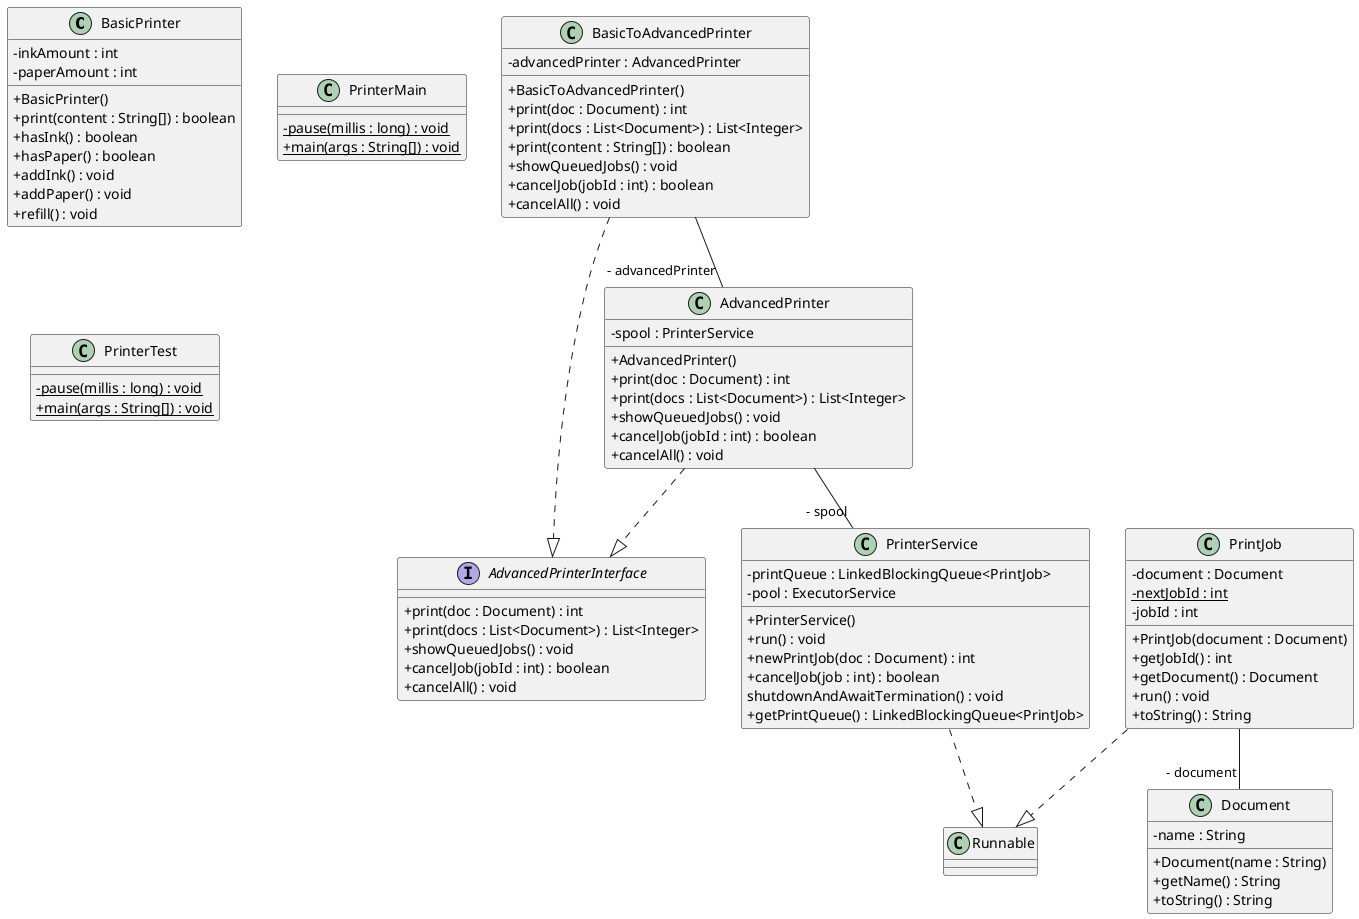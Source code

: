 @startuml
skinparam classAttributeIconSize 0
class BasicPrinter{
- inkAmount : int
- paperAmount : int
+ BasicPrinter()
+ print(content : String[]) : boolean
+ hasInk() : boolean
+ hasPaper() : boolean
+ addInk() : void
+ addPaper() : void
+ refill() : void
}
class BasicToAdvancedPrinter{
- advancedPrinter : AdvancedPrinter
+ BasicToAdvancedPrinter()
+ print(doc : Document) : int
+ print(docs : List<Document>) : List<Integer>
+ print(content : String[]) : boolean
+ showQueuedJobs() : void
+ cancelJob(jobId : int) : boolean
+ cancelAll() : void
}
BasicToAdvancedPrinter ..|> AdvancedPrinterInterface
class AdvancedPrinter{
- spool : PrinterService
+ AdvancedPrinter()
+ print(doc : Document) : int
+ print(docs : List<Document>) : List<Integer>
+ showQueuedJobs() : void
+ cancelJob(jobId : int) : boolean
+ cancelAll() : void
}
AdvancedPrinter ..|> AdvancedPrinterInterface
class PrintJob{
- document : Document
- {static} nextJobId : int
- jobId : int
+ PrintJob(document : Document)
+ getJobId() : int
+ getDocument() : Document
+ run() : void
+ toString() : String
}
PrintJob ..|> Runnable
class PrinterService{
- printQueue : LinkedBlockingQueue<PrintJob>
- pool : ExecutorService
+ PrinterService()
+ run() : void
+ newPrintJob(doc : Document) : int
+ cancelJob(job : int) : boolean
shutdownAndAwaitTermination() : void
+ getPrintQueue() : LinkedBlockingQueue<PrintJob>
}
PrinterService ..|> Runnable
class PrinterMain{
- {static} pause(millis : long) : void
+ {static} main(args : String[]) : void
}
class Document{
- name : String
+ Document(name : String)
+ getName() : String
+ toString() : String
}
class PrinterTest{
- {static} pause(millis : long) : void
+ {static} main(args : String[]) : void
}
BasicToAdvancedPrinter--"- advancedPrinter" AdvancedPrinter
AdvancedPrinter--"- spool" PrinterService
PrintJob--"- document" Document
interface AdvancedPrinterInterface{
+ print(doc : Document) : int
+ print(docs : List<Document>) : List<Integer>
+ showQueuedJobs() : void
+ cancelJob(jobId : int) : boolean
+ cancelAll() : void
}
@enduml
